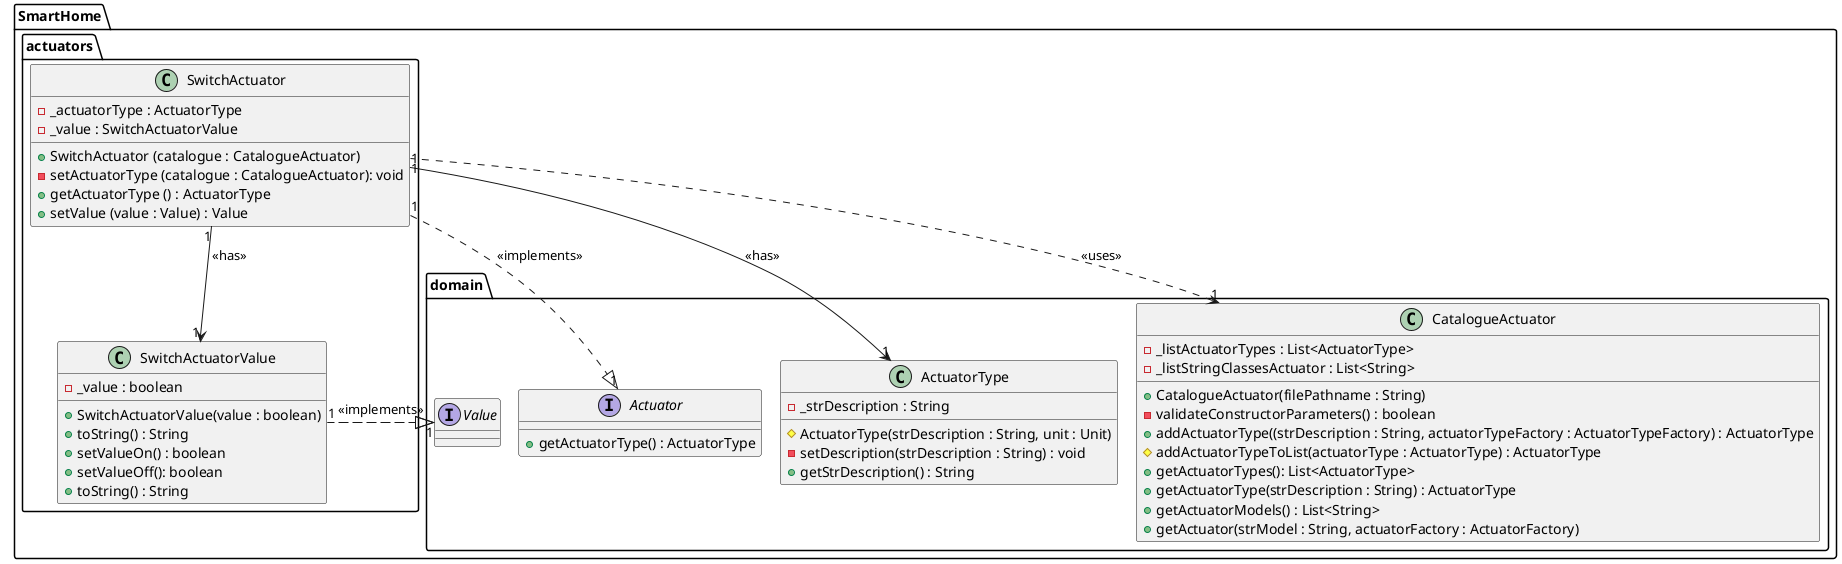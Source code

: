 @startuml
!pragma layout smetana

package SmartHome.actuators {

    class SwitchActuator {
        'Attributes'
        - _actuatorType : ActuatorType
        - _value : SwitchActuatorValue

        'Methods'
        +SwitchActuator (catalogue : CatalogueActuator)
        -setActuatorType (catalogue : CatalogueActuator): void
        +getActuatorType () : ActuatorType
        +setValue (value : Value) : Value
    }

    class SwitchActuatorValue implements SmartHome.domain.Value {
        'Attributes'
        -_value : boolean

        'Methods'
        +SwitchActuatorValue(value : boolean)
        +toString() : String
        +setValueOn() : boolean
        +setValueOff(): boolean
        +toString() : String
    }

}

package SmartHome.domain {

    interface Actuator {
        'Methods'
        + getActuatorType() : ActuatorType
    }

    class ActuatorType {
    'Attributes'
    -_strDescription : String

    'Methods'
    #ActuatorType(strDescription : String, unit : Unit)
    -setDescription(strDescription : String) : void
    + getStrDescription() : String
    }

    interface Value {
    }

    class CatalogueActuator {
    'Attributes'
    - _listActuatorTypes : List<ActuatorType>
    - _listStringClassesActuator : List<String>

    'Methods'
    +CatalogueActuator(filePathname : String)
    -validateConstructorParameters() : boolean
    +addActuatorType((strDescription : String, actuatorTypeFactory : ActuatorTypeFactory) : ActuatorType
    #addActuatorTypeToList(actuatorType : ActuatorType) : ActuatorType
    +getActuatorTypes(): List<ActuatorType>
    +getActuatorType(strDescription : String) : ActuatorType
    +getActuatorModels() : List<String>
    +getActuator(strModel : String, actuatorFactory : ActuatorFactory)
    }
}

SmartHome.actuators.SwitchActuator "1" ..|> "1" SmartHome.domain.Actuator : <<implements>>
SmartHome.actuators.SwitchActuator "1" --> "1" SmartHome.domain.ActuatorType : <<has>>
SmartHome.actuators.SwitchActuator "1" --> "1" SmartHome.actuators.SwitchActuatorValue : <<has>>
SmartHome.domain.CatalogueActuator "1" <.. "1" SmartHome.actuators.SwitchActuator : <<uses>>
SmartHome.actuators.SwitchActuatorValue "1" ..|> "1" SmartHome.domain.Value : <<implements>>

@enduml